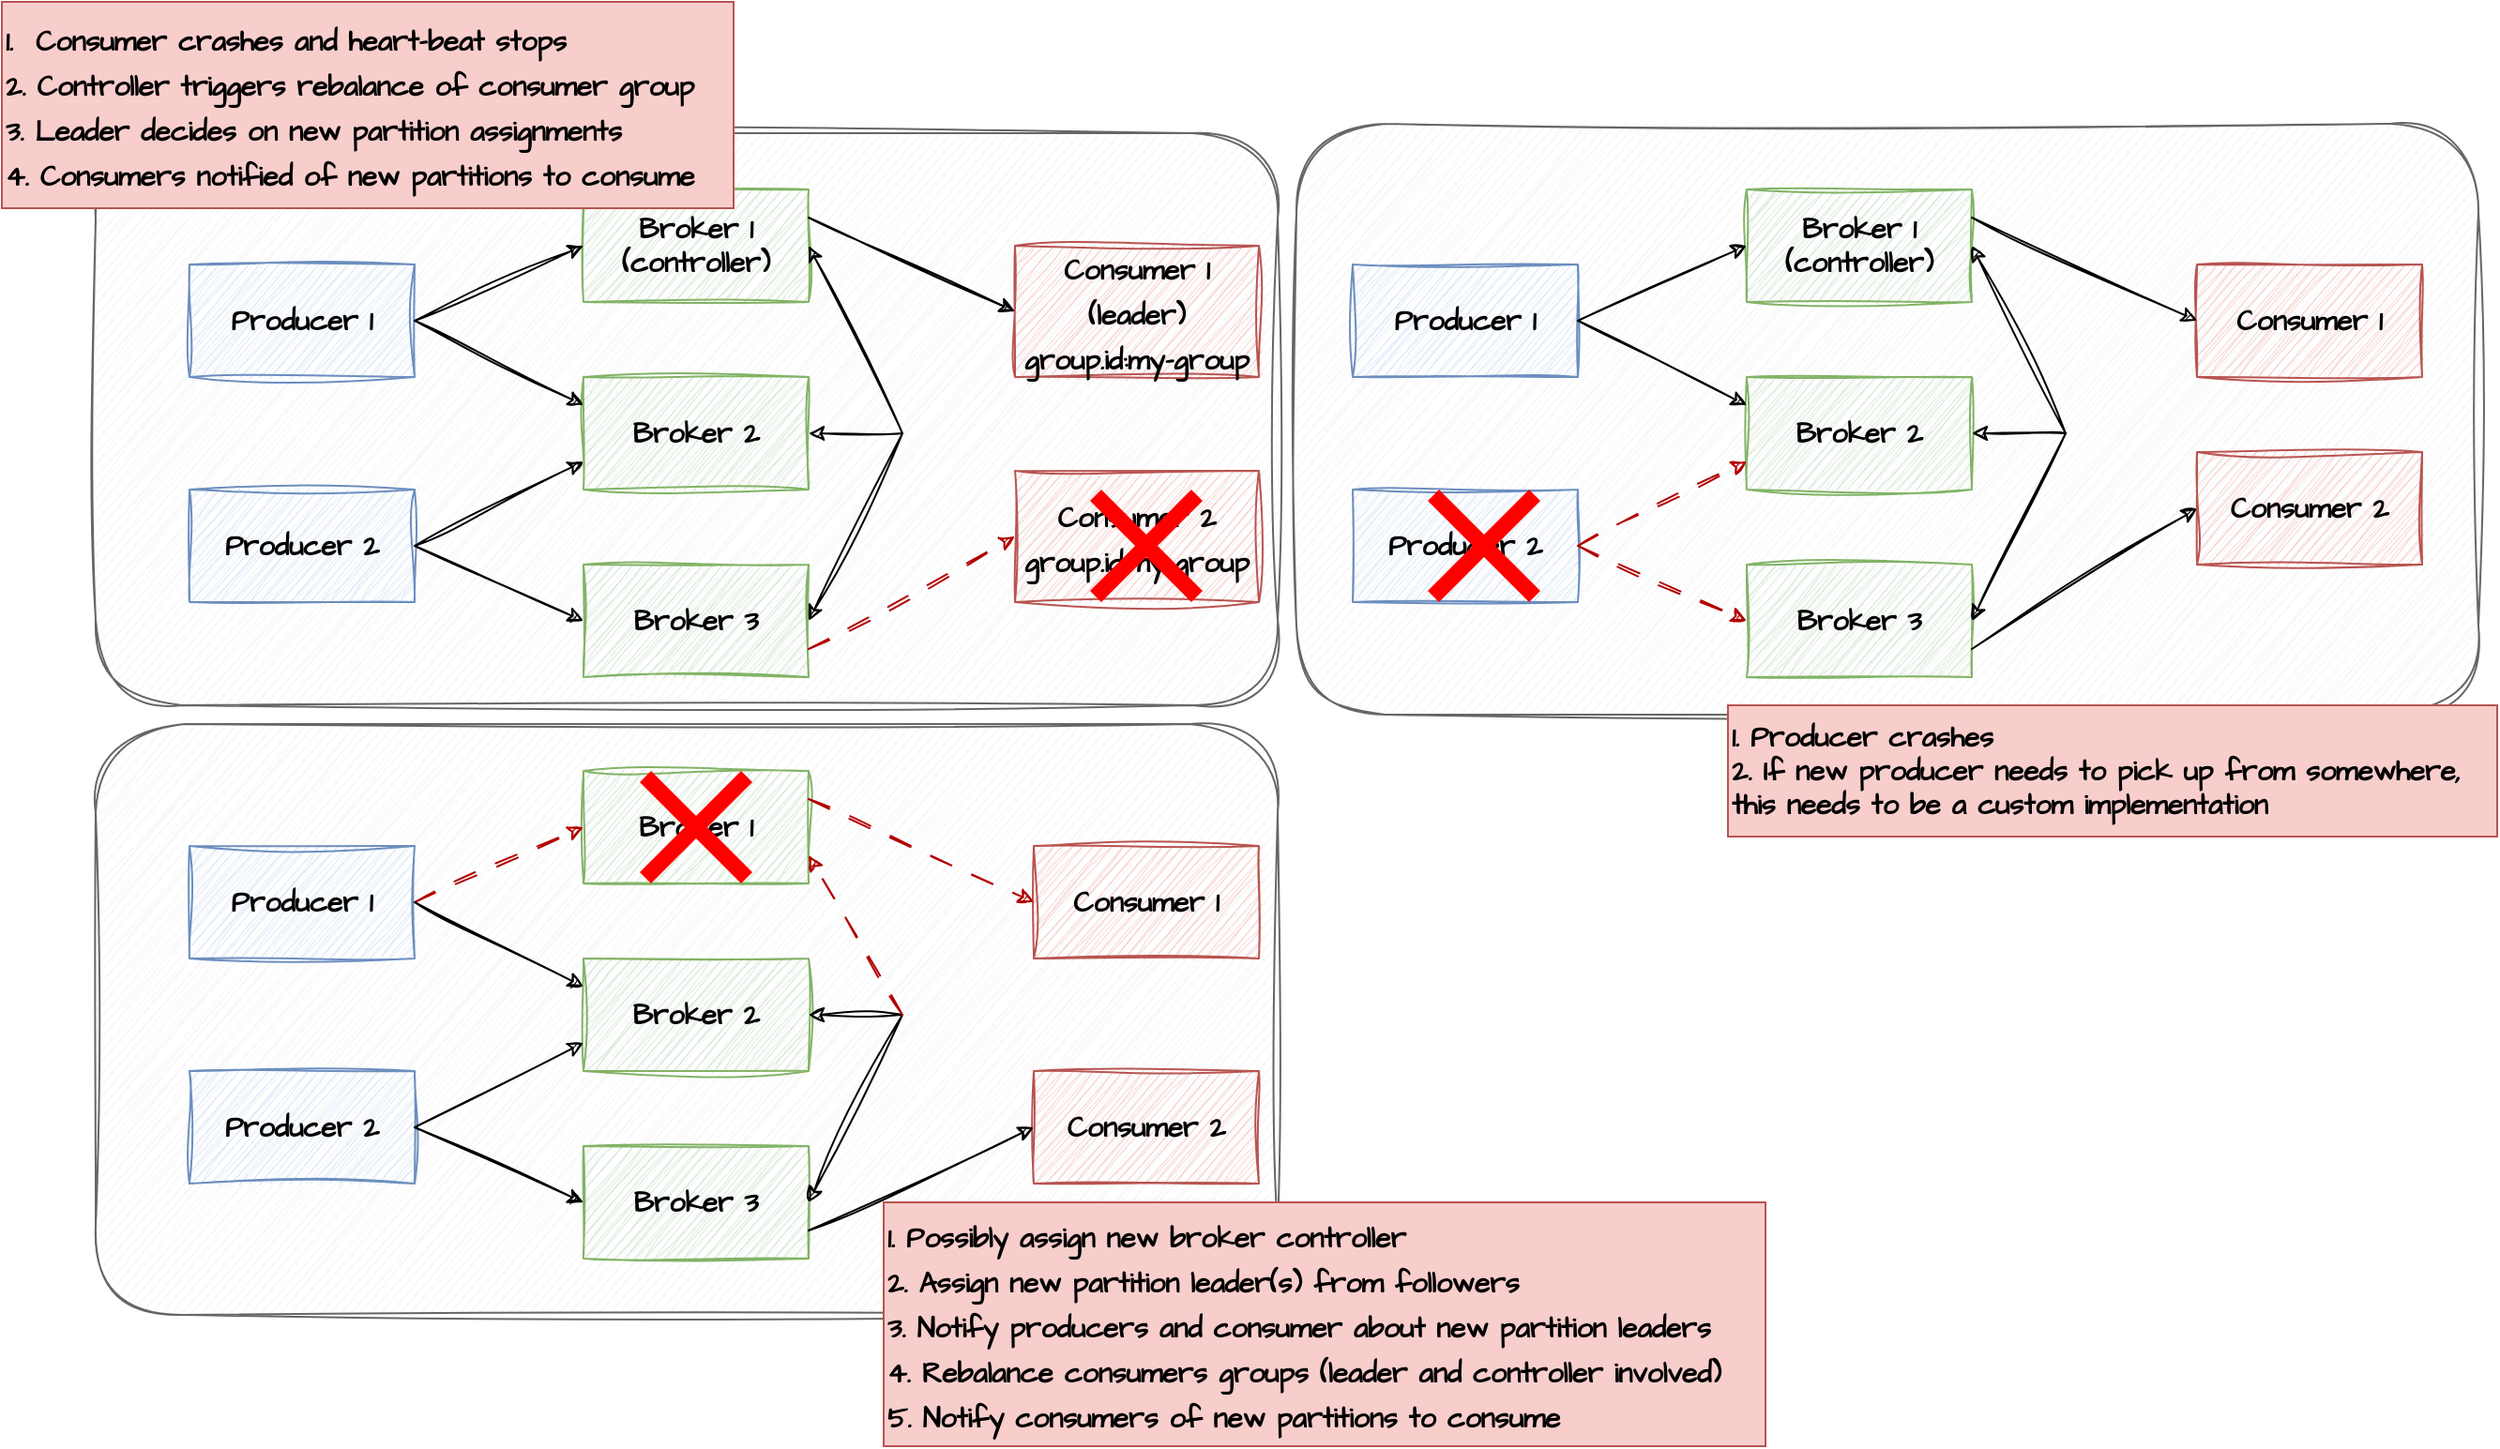 <mxfile version="22.0.0" type="device">
  <diagram name="Page-1" id="ccVdT37PHPLfApWJPaPd">
    <mxGraphModel dx="1032" dy="603" grid="1" gridSize="10" guides="1" tooltips="1" connect="1" arrows="1" fold="1" page="1" pageScale="1" pageWidth="827" pageHeight="1169" math="0" shadow="0">
      <root>
        <mxCell id="0" />
        <mxCell id="1" parent="0" />
        <mxCell id="oWwewl5eWdt6SzBDqWbW-80" value="" style="rounded=1;whiteSpace=wrap;html=1;sketch=1;hachureGap=4;jiggle=2;curveFitting=1;fontFamily=Architects Daughter;fontSource=https%3A%2F%2Ffonts.googleapis.com%2Fcss%3Ffamily%3DArchitects%2BDaughter;fontSize=20;fillColor=#f5f5f5;fontColor=#333333;strokeColor=#666666;" parent="1" vertex="1">
          <mxGeometry x="730" y="205" width="630" height="315" as="geometry" />
        </mxCell>
        <mxCell id="oWwewl5eWdt6SzBDqWbW-79" value="" style="rounded=1;whiteSpace=wrap;html=1;sketch=1;hachureGap=4;jiggle=2;curveFitting=1;fontFamily=Architects Daughter;fontSource=https%3A%2F%2Ffonts.googleapis.com%2Fcss%3Ffamily%3DArchitects%2BDaughter;fontSize=20;fillColor=#f5f5f5;fontColor=#333333;strokeColor=#666666;" parent="1" vertex="1">
          <mxGeometry x="90" y="210" width="630" height="305" as="geometry" />
        </mxCell>
        <mxCell id="oWwewl5eWdt6SzBDqWbW-78" value="" style="rounded=1;whiteSpace=wrap;html=1;sketch=1;hachureGap=4;jiggle=2;curveFitting=1;fontFamily=Architects Daughter;fontSource=https%3A%2F%2Ffonts.googleapis.com%2Fcss%3Ffamily%3DArchitects%2BDaughter;fontSize=20;fillColor=#f5f5f5;fontColor=#333333;strokeColor=#666666;" parent="1" vertex="1">
          <mxGeometry x="90" y="525" width="630" height="315" as="geometry" />
        </mxCell>
        <mxCell id="oWwewl5eWdt6SzBDqWbW-1" value="Broker 1&lt;br style=&quot;font-size: 15px;&quot;&gt;(controller)" style="rounded=0;whiteSpace=wrap;html=1;sketch=1;hachureGap=4;jiggle=2;curveFitting=1;fontFamily=Architects Daughter;fontSource=https%3A%2F%2Ffonts.googleapis.com%2Fcss%3Ffamily%3DArchitects%2BDaughter;fontSize=15;fontStyle=1;fillColor=#d5e8d4;strokeColor=#82b366;" parent="1" vertex="1">
          <mxGeometry x="350" y="240" width="120" height="60" as="geometry" />
        </mxCell>
        <mxCell id="oWwewl5eWdt6SzBDqWbW-2" value="Broker 2" style="rounded=0;whiteSpace=wrap;html=1;sketch=1;hachureGap=4;jiggle=2;curveFitting=1;fontFamily=Architects Daughter;fontSource=https%3A%2F%2Ffonts.googleapis.com%2Fcss%3Ffamily%3DArchitects%2BDaughter;fontSize=15;fontStyle=1;fillColor=#d5e8d4;strokeColor=#82b366;" parent="1" vertex="1">
          <mxGeometry x="350" y="340" width="120" height="60" as="geometry" />
        </mxCell>
        <mxCell id="oWwewl5eWdt6SzBDqWbW-3" value="Broker 3" style="rounded=0;whiteSpace=wrap;html=1;sketch=1;hachureGap=4;jiggle=2;curveFitting=1;fontFamily=Architects Daughter;fontSource=https%3A%2F%2Ffonts.googleapis.com%2Fcss%3Ffamily%3DArchitects%2BDaughter;fontSize=15;fontStyle=1;fillColor=#d5e8d4;strokeColor=#82b366;" parent="1" vertex="1">
          <mxGeometry x="350" y="440" width="120" height="60" as="geometry" />
        </mxCell>
        <mxCell id="oWwewl5eWdt6SzBDqWbW-8" value="" style="endArrow=classic;startArrow=classic;html=1;rounded=0;sketch=1;hachureGap=4;jiggle=2;curveFitting=1;fontFamily=Architects Daughter;fontSource=https%3A%2F%2Ffonts.googleapis.com%2Fcss%3Ffamily%3DArchitects%2BDaughter;fontSize=16;entryX=1;entryY=0.5;entryDx=0;entryDy=0;exitX=1;exitY=0.5;exitDx=0;exitDy=0;" parent="1" source="oWwewl5eWdt6SzBDqWbW-3" target="oWwewl5eWdt6SzBDqWbW-1" edge="1">
          <mxGeometry width="50" height="50" relative="1" as="geometry">
            <mxPoint x="390" y="340" as="sourcePoint" />
            <mxPoint x="440" y="290" as="targetPoint" />
            <Array as="points">
              <mxPoint x="520" y="370" />
            </Array>
          </mxGeometry>
        </mxCell>
        <mxCell id="oWwewl5eWdt6SzBDqWbW-9" value="" style="endArrow=classic;html=1;rounded=0;sketch=1;hachureGap=4;jiggle=2;curveFitting=1;fontFamily=Architects Daughter;fontSource=https%3A%2F%2Ffonts.googleapis.com%2Fcss%3Ffamily%3DArchitects%2BDaughter;fontSize=16;entryX=1;entryY=0.5;entryDx=0;entryDy=0;" parent="1" target="oWwewl5eWdt6SzBDqWbW-2" edge="1">
          <mxGeometry width="50" height="50" relative="1" as="geometry">
            <mxPoint x="520" y="370" as="sourcePoint" />
            <mxPoint x="440" y="290" as="targetPoint" />
          </mxGeometry>
        </mxCell>
        <mxCell id="oWwewl5eWdt6SzBDqWbW-10" value="&lt;b style=&quot;font-size: 15px;&quot;&gt;Producer 1&lt;/b&gt;" style="rounded=0;whiteSpace=wrap;html=1;sketch=1;hachureGap=4;jiggle=2;curveFitting=1;fontFamily=Architects Daughter;fontSource=https%3A%2F%2Ffonts.googleapis.com%2Fcss%3Ffamily%3DArchitects%2BDaughter;fontSize=15;fillColor=#dae8fc;strokeColor=#6c8ebf;" parent="1" vertex="1">
          <mxGeometry x="140" y="280" width="120" height="60" as="geometry" />
        </mxCell>
        <mxCell id="oWwewl5eWdt6SzBDqWbW-11" value="&lt;b style=&quot;font-size: 15px;&quot;&gt;Producer 2&lt;/b&gt;" style="rounded=0;whiteSpace=wrap;html=1;sketch=1;hachureGap=4;jiggle=2;curveFitting=1;fontFamily=Architects Daughter;fontSource=https%3A%2F%2Ffonts.googleapis.com%2Fcss%3Ffamily%3DArchitects%2BDaughter;fontSize=15;fillColor=#dae8fc;strokeColor=#6c8ebf;" parent="1" vertex="1">
          <mxGeometry x="140" y="400" width="120" height="60" as="geometry" />
        </mxCell>
        <mxCell id="oWwewl5eWdt6SzBDqWbW-12" value="&lt;b style=&quot;font-size: 15px;&quot;&gt;Consumer 1&lt;br&gt;(leader)&lt;br&gt;group.id:my-group&lt;br&gt;&lt;/b&gt;" style="rounded=0;whiteSpace=wrap;html=1;sketch=1;hachureGap=4;jiggle=2;curveFitting=1;fontFamily=Architects Daughter;fontSource=https%3A%2F%2Ffonts.googleapis.com%2Fcss%3Ffamily%3DArchitects%2BDaughter;fontSize=20;fillColor=#f8cecc;strokeColor=#b85450;" parent="1" vertex="1">
          <mxGeometry x="580" y="270" width="130" height="70" as="geometry" />
        </mxCell>
        <mxCell id="oWwewl5eWdt6SzBDqWbW-13" value="&lt;span style=&quot;border-color: var(--border-color); font-size: 15px;&quot;&gt;Consumer 2&lt;br style=&quot;border-color: var(--border-color);&quot;&gt;group.id:my-group&lt;/span&gt;" style="rounded=0;whiteSpace=wrap;html=1;sketch=1;hachureGap=4;jiggle=2;curveFitting=1;fontFamily=Architects Daughter;fontSource=https%3A%2F%2Ffonts.googleapis.com%2Fcss%3Ffamily%3DArchitects%2BDaughter;fontSize=20;fillColor=#f8cecc;strokeColor=#b85450;fontStyle=1" parent="1" vertex="1">
          <mxGeometry x="580" y="390" width="130" height="70" as="geometry" />
        </mxCell>
        <mxCell id="oWwewl5eWdt6SzBDqWbW-15" value="" style="endArrow=classic;html=1;rounded=0;sketch=1;hachureGap=4;jiggle=2;curveFitting=1;fontFamily=Architects Daughter;fontSource=https%3A%2F%2Ffonts.googleapis.com%2Fcss%3Ffamily%3DArchitects%2BDaughter;fontSize=16;exitX=1;exitY=0.5;exitDx=0;exitDy=0;entryX=0;entryY=0.5;entryDx=0;entryDy=0;" parent="1" source="oWwewl5eWdt6SzBDqWbW-10" target="oWwewl5eWdt6SzBDqWbW-1" edge="1">
          <mxGeometry width="50" height="50" relative="1" as="geometry">
            <mxPoint x="390" y="340" as="sourcePoint" />
            <mxPoint x="440" y="290" as="targetPoint" />
          </mxGeometry>
        </mxCell>
        <mxCell id="oWwewl5eWdt6SzBDqWbW-16" value="" style="endArrow=classic;html=1;rounded=0;sketch=1;hachureGap=4;jiggle=2;curveFitting=1;fontFamily=Architects Daughter;fontSource=https%3A%2F%2Ffonts.googleapis.com%2Fcss%3Ffamily%3DArchitects%2BDaughter;fontSize=16;exitX=1;exitY=0.5;exitDx=0;exitDy=0;entryX=0;entryY=0.25;entryDx=0;entryDy=0;" parent="1" source="oWwewl5eWdt6SzBDqWbW-10" target="oWwewl5eWdt6SzBDqWbW-2" edge="1">
          <mxGeometry width="50" height="50" relative="1" as="geometry">
            <mxPoint x="390" y="340" as="sourcePoint" />
            <mxPoint x="440" y="290" as="targetPoint" />
          </mxGeometry>
        </mxCell>
        <mxCell id="oWwewl5eWdt6SzBDqWbW-17" value="" style="endArrow=classic;html=1;rounded=0;sketch=1;hachureGap=4;jiggle=2;curveFitting=1;fontFamily=Architects Daughter;fontSource=https%3A%2F%2Ffonts.googleapis.com%2Fcss%3Ffamily%3DArchitects%2BDaughter;fontSize=16;exitX=1;exitY=0.5;exitDx=0;exitDy=0;entryX=0;entryY=0.75;entryDx=0;entryDy=0;" parent="1" source="oWwewl5eWdt6SzBDqWbW-11" target="oWwewl5eWdt6SzBDqWbW-2" edge="1">
          <mxGeometry width="50" height="50" relative="1" as="geometry">
            <mxPoint x="390" y="340" as="sourcePoint" />
            <mxPoint x="440" y="290" as="targetPoint" />
          </mxGeometry>
        </mxCell>
        <mxCell id="oWwewl5eWdt6SzBDqWbW-18" value="" style="endArrow=classic;html=1;rounded=0;sketch=1;hachureGap=4;jiggle=2;curveFitting=1;fontFamily=Architects Daughter;fontSource=https%3A%2F%2Ffonts.googleapis.com%2Fcss%3Ffamily%3DArchitects%2BDaughter;fontSize=16;entryX=0;entryY=0.5;entryDx=0;entryDy=0;" parent="1" target="oWwewl5eWdt6SzBDqWbW-3" edge="1">
          <mxGeometry width="50" height="50" relative="1" as="geometry">
            <mxPoint x="260" y="430" as="sourcePoint" />
            <mxPoint x="440" y="290" as="targetPoint" />
          </mxGeometry>
        </mxCell>
        <mxCell id="oWwewl5eWdt6SzBDqWbW-19" value="" style="endArrow=classic;html=1;rounded=0;sketch=1;hachureGap=4;jiggle=2;curveFitting=1;fontFamily=Architects Daughter;fontSource=https%3A%2F%2Ffonts.googleapis.com%2Fcss%3Ffamily%3DArchitects%2BDaughter;fontSize=16;exitX=1;exitY=0.25;exitDx=0;exitDy=0;entryX=0;entryY=0.5;entryDx=0;entryDy=0;" parent="1" source="oWwewl5eWdt6SzBDqWbW-1" target="oWwewl5eWdt6SzBDqWbW-12" edge="1">
          <mxGeometry width="50" height="50" relative="1" as="geometry">
            <mxPoint x="390" y="340" as="sourcePoint" />
            <mxPoint x="440" y="290" as="targetPoint" />
          </mxGeometry>
        </mxCell>
        <mxCell id="oWwewl5eWdt6SzBDqWbW-20" value="" style="endArrow=classic;html=1;rounded=0;sketch=1;hachureGap=4;jiggle=2;curveFitting=1;fontFamily=Architects Daughter;fontSource=https%3A%2F%2Ffonts.googleapis.com%2Fcss%3Ffamily%3DArchitects%2BDaughter;fontSize=16;exitX=1;exitY=0.75;exitDx=0;exitDy=0;entryX=0;entryY=0.5;entryDx=0;entryDy=0;fillColor=#e51400;strokeColor=#B20000;dashed=1;dashPattern=12 12;" parent="1" source="oWwewl5eWdt6SzBDqWbW-3" target="oWwewl5eWdt6SzBDqWbW-13" edge="1">
          <mxGeometry width="50" height="50" relative="1" as="geometry">
            <mxPoint x="390" y="340" as="sourcePoint" />
            <mxPoint x="440" y="290" as="targetPoint" />
          </mxGeometry>
        </mxCell>
        <mxCell id="oWwewl5eWdt6SzBDqWbW-23" value="Broker 1" style="rounded=0;whiteSpace=wrap;html=1;sketch=1;hachureGap=4;jiggle=2;curveFitting=1;fontFamily=Architects Daughter;fontSource=https%3A%2F%2Ffonts.googleapis.com%2Fcss%3Ffamily%3DArchitects%2BDaughter;fontSize=15;fontStyle=1;fillColor=#d5e8d4;strokeColor=#82b366;" parent="1" vertex="1">
          <mxGeometry x="350" y="550" width="120" height="60" as="geometry" />
        </mxCell>
        <mxCell id="oWwewl5eWdt6SzBDqWbW-24" value="Broker 2" style="rounded=0;whiteSpace=wrap;html=1;sketch=1;hachureGap=4;jiggle=2;curveFitting=1;fontFamily=Architects Daughter;fontSource=https%3A%2F%2Ffonts.googleapis.com%2Fcss%3Ffamily%3DArchitects%2BDaughter;fontSize=15;fontStyle=1;fillColor=#d5e8d4;strokeColor=#82b366;" parent="1" vertex="1">
          <mxGeometry x="350" y="650" width="120" height="60" as="geometry" />
        </mxCell>
        <mxCell id="oWwewl5eWdt6SzBDqWbW-25" value="Broker 3" style="rounded=0;whiteSpace=wrap;html=1;sketch=1;hachureGap=4;jiggle=2;curveFitting=1;fontFamily=Architects Daughter;fontSource=https%3A%2F%2Ffonts.googleapis.com%2Fcss%3Ffamily%3DArchitects%2BDaughter;fontSize=15;fontStyle=1;fillColor=#d5e8d4;strokeColor=#82b366;" parent="1" vertex="1">
          <mxGeometry x="350" y="750" width="120" height="60" as="geometry" />
        </mxCell>
        <mxCell id="oWwewl5eWdt6SzBDqWbW-27" value="" style="endArrow=classic;html=1;rounded=0;sketch=1;hachureGap=4;jiggle=2;curveFitting=1;fontFamily=Architects Daughter;fontSource=https%3A%2F%2Ffonts.googleapis.com%2Fcss%3Ffamily%3DArchitects%2BDaughter;fontSize=16;entryX=1;entryY=0.5;entryDx=0;entryDy=0;exitX=1;exitY=0.5;exitDx=0;exitDy=0;startArrow=classic;startFill=1;" parent="1" source="oWwewl5eWdt6SzBDqWbW-25" target="oWwewl5eWdt6SzBDqWbW-24" edge="1">
          <mxGeometry width="50" height="50" relative="1" as="geometry">
            <mxPoint x="520" y="680" as="sourcePoint" />
            <mxPoint x="440" y="600" as="targetPoint" />
            <Array as="points">
              <mxPoint x="520" y="680" />
            </Array>
          </mxGeometry>
        </mxCell>
        <mxCell id="oWwewl5eWdt6SzBDqWbW-28" value="&lt;b style=&quot;font-size: 15px;&quot;&gt;Producer 1&lt;/b&gt;" style="rounded=0;whiteSpace=wrap;html=1;sketch=1;hachureGap=4;jiggle=2;curveFitting=1;fontFamily=Architects Daughter;fontSource=https%3A%2F%2Ffonts.googleapis.com%2Fcss%3Ffamily%3DArchitects%2BDaughter;fontSize=15;fillColor=#dae8fc;strokeColor=#6c8ebf;" parent="1" vertex="1">
          <mxGeometry x="140" y="590" width="120" height="60" as="geometry" />
        </mxCell>
        <mxCell id="oWwewl5eWdt6SzBDqWbW-29" value="&lt;b style=&quot;font-size: 15px;&quot;&gt;Producer 2&lt;/b&gt;" style="rounded=0;whiteSpace=wrap;html=1;sketch=1;hachureGap=4;jiggle=2;curveFitting=1;fontFamily=Architects Daughter;fontSource=https%3A%2F%2Ffonts.googleapis.com%2Fcss%3Ffamily%3DArchitects%2BDaughter;fontSize=15;fillColor=#dae8fc;strokeColor=#6c8ebf;" parent="1" vertex="1">
          <mxGeometry x="140" y="710" width="120" height="60" as="geometry" />
        </mxCell>
        <mxCell id="oWwewl5eWdt6SzBDqWbW-30" value="&lt;b style=&quot;font-size: 15px;&quot;&gt;Consumer 1&lt;/b&gt;" style="rounded=0;whiteSpace=wrap;html=1;sketch=1;hachureGap=4;jiggle=2;curveFitting=1;fontFamily=Architects Daughter;fontSource=https%3A%2F%2Ffonts.googleapis.com%2Fcss%3Ffamily%3DArchitects%2BDaughter;fontSize=15;fillColor=#f8cecc;strokeColor=#b85450;" parent="1" vertex="1">
          <mxGeometry x="590" y="590" width="120" height="60" as="geometry" />
        </mxCell>
        <mxCell id="oWwewl5eWdt6SzBDqWbW-31" value="&lt;b style=&quot;font-size: 15px;&quot;&gt;Consumer 2&lt;/b&gt;" style="rounded=0;whiteSpace=wrap;html=1;sketch=1;hachureGap=4;jiggle=2;curveFitting=1;fontFamily=Architects Daughter;fontSource=https%3A%2F%2Ffonts.googleapis.com%2Fcss%3Ffamily%3DArchitects%2BDaughter;fontSize=15;fillColor=#f8cecc;strokeColor=#b85450;" parent="1" vertex="1">
          <mxGeometry x="590" y="710" width="120" height="60" as="geometry" />
        </mxCell>
        <mxCell id="oWwewl5eWdt6SzBDqWbW-32" value="" style="endArrow=classic;html=1;rounded=0;sketch=1;hachureGap=4;jiggle=2;curveFitting=1;fontFamily=Architects Daughter;fontSource=https%3A%2F%2Ffonts.googleapis.com%2Fcss%3Ffamily%3DArchitects%2BDaughter;fontSize=16;exitX=1;exitY=0.5;exitDx=0;exitDy=0;entryX=0;entryY=0.5;entryDx=0;entryDy=0;dashed=1;dashPattern=12 12;fillColor=#e51400;strokeColor=#B20000;" parent="1" source="oWwewl5eWdt6SzBDqWbW-28" target="oWwewl5eWdt6SzBDqWbW-23" edge="1">
          <mxGeometry width="50" height="50" relative="1" as="geometry">
            <mxPoint x="390" y="650" as="sourcePoint" />
            <mxPoint x="440" y="600" as="targetPoint" />
          </mxGeometry>
        </mxCell>
        <mxCell id="oWwewl5eWdt6SzBDqWbW-33" value="" style="endArrow=classic;html=1;rounded=0;sketch=1;hachureGap=4;jiggle=2;curveFitting=1;fontFamily=Architects Daughter;fontSource=https%3A%2F%2Ffonts.googleapis.com%2Fcss%3Ffamily%3DArchitects%2BDaughter;fontSize=16;exitX=1;exitY=0.5;exitDx=0;exitDy=0;entryX=0;entryY=0.25;entryDx=0;entryDy=0;" parent="1" source="oWwewl5eWdt6SzBDqWbW-28" target="oWwewl5eWdt6SzBDqWbW-24" edge="1">
          <mxGeometry width="50" height="50" relative="1" as="geometry">
            <mxPoint x="390" y="650" as="sourcePoint" />
            <mxPoint x="440" y="600" as="targetPoint" />
          </mxGeometry>
        </mxCell>
        <mxCell id="oWwewl5eWdt6SzBDqWbW-34" value="" style="endArrow=classic;html=1;rounded=0;sketch=1;hachureGap=4;jiggle=2;curveFitting=1;fontFamily=Architects Daughter;fontSource=https%3A%2F%2Ffonts.googleapis.com%2Fcss%3Ffamily%3DArchitects%2BDaughter;fontSize=16;exitX=1;exitY=0.5;exitDx=0;exitDy=0;entryX=0;entryY=0.75;entryDx=0;entryDy=0;" parent="1" source="oWwewl5eWdt6SzBDqWbW-29" target="oWwewl5eWdt6SzBDqWbW-24" edge="1">
          <mxGeometry width="50" height="50" relative="1" as="geometry">
            <mxPoint x="390" y="650" as="sourcePoint" />
            <mxPoint x="440" y="600" as="targetPoint" />
          </mxGeometry>
        </mxCell>
        <mxCell id="oWwewl5eWdt6SzBDqWbW-35" value="" style="endArrow=classic;html=1;rounded=0;sketch=1;hachureGap=4;jiggle=2;curveFitting=1;fontFamily=Architects Daughter;fontSource=https%3A%2F%2Ffonts.googleapis.com%2Fcss%3Ffamily%3DArchitects%2BDaughter;fontSize=16;entryX=0;entryY=0.5;entryDx=0;entryDy=0;" parent="1" target="oWwewl5eWdt6SzBDqWbW-25" edge="1">
          <mxGeometry width="50" height="50" relative="1" as="geometry">
            <mxPoint x="260" y="740" as="sourcePoint" />
            <mxPoint x="440" y="600" as="targetPoint" />
          </mxGeometry>
        </mxCell>
        <mxCell id="oWwewl5eWdt6SzBDqWbW-36" value="" style="endArrow=classic;html=1;rounded=0;sketch=1;hachureGap=4;jiggle=2;curveFitting=1;fontFamily=Architects Daughter;fontSource=https%3A%2F%2Ffonts.googleapis.com%2Fcss%3Ffamily%3DArchitects%2BDaughter;fontSize=16;exitX=1;exitY=0.25;exitDx=0;exitDy=0;entryX=0;entryY=0.5;entryDx=0;entryDy=0;dashed=1;dashPattern=12 12;fillColor=#e51400;strokeColor=#B20000;" parent="1" source="oWwewl5eWdt6SzBDqWbW-23" target="oWwewl5eWdt6SzBDqWbW-30" edge="1">
          <mxGeometry width="50" height="50" relative="1" as="geometry">
            <mxPoint x="390" y="650" as="sourcePoint" />
            <mxPoint x="440" y="600" as="targetPoint" />
          </mxGeometry>
        </mxCell>
        <mxCell id="oWwewl5eWdt6SzBDqWbW-37" value="" style="endArrow=classic;html=1;rounded=0;sketch=1;hachureGap=4;jiggle=2;curveFitting=1;fontFamily=Architects Daughter;fontSource=https%3A%2F%2Ffonts.googleapis.com%2Fcss%3Ffamily%3DArchitects%2BDaughter;fontSize=16;exitX=1;exitY=0.75;exitDx=0;exitDy=0;entryX=0;entryY=0.5;entryDx=0;entryDy=0;" parent="1" source="oWwewl5eWdt6SzBDqWbW-25" target="oWwewl5eWdt6SzBDqWbW-31" edge="1">
          <mxGeometry width="50" height="50" relative="1" as="geometry">
            <mxPoint x="390" y="650" as="sourcePoint" />
            <mxPoint x="440" y="600" as="targetPoint" />
          </mxGeometry>
        </mxCell>
        <mxCell id="oWwewl5eWdt6SzBDqWbW-38" value="" style="shape=mxgraph.mockup.markup.redX;fillColor=#ff0000;html=1;shadow=0;whiteSpace=wrap;strokeColor=none;hachureGap=4;fontFamily=Architects Daughter;fontSource=https%3A%2F%2Ffonts.googleapis.com%2Fcss%3Ffamily%3DArchitects%2BDaughter;fontSize=20;" parent="1" vertex="1">
          <mxGeometry x="380" y="550" width="60" height="60" as="geometry" />
        </mxCell>
        <mxCell id="oWwewl5eWdt6SzBDqWbW-41" value="" style="endArrow=classic;html=1;rounded=0;sketch=1;hachureGap=4;jiggle=2;curveFitting=1;fontFamily=Architects Daughter;fontSource=https%3A%2F%2Ffonts.googleapis.com%2Fcss%3Ffamily%3DArchitects%2BDaughter;fontSize=16;entryX=1;entryY=0.75;entryDx=0;entryDy=0;fillColor=#e51400;strokeColor=#B20000;dashed=1;dashPattern=12 12;" parent="1" target="oWwewl5eWdt6SzBDqWbW-23" edge="1">
          <mxGeometry width="50" height="50" relative="1" as="geometry">
            <mxPoint x="520" y="680" as="sourcePoint" />
            <mxPoint x="440" y="490" as="targetPoint" />
          </mxGeometry>
        </mxCell>
        <mxCell id="oWwewl5eWdt6SzBDqWbW-45" value="Broker 1&lt;br style=&quot;font-size: 15px;&quot;&gt;(controller)" style="rounded=0;whiteSpace=wrap;html=1;sketch=1;hachureGap=4;jiggle=2;curveFitting=1;fontFamily=Architects Daughter;fontSource=https%3A%2F%2Ffonts.googleapis.com%2Fcss%3Ffamily%3DArchitects%2BDaughter;fontSize=15;fontStyle=1;fillColor=#d5e8d4;strokeColor=#82b366;" parent="1" vertex="1">
          <mxGeometry x="970" y="240" width="120" height="60" as="geometry" />
        </mxCell>
        <mxCell id="oWwewl5eWdt6SzBDqWbW-46" value="Broker 2" style="rounded=0;whiteSpace=wrap;html=1;sketch=1;hachureGap=4;jiggle=2;curveFitting=1;fontFamily=Architects Daughter;fontSource=https%3A%2F%2Ffonts.googleapis.com%2Fcss%3Ffamily%3DArchitects%2BDaughter;fontSize=15;fontStyle=1;fillColor=#d5e8d4;strokeColor=#82b366;" parent="1" vertex="1">
          <mxGeometry x="970" y="340" width="120" height="60" as="geometry" />
        </mxCell>
        <mxCell id="oWwewl5eWdt6SzBDqWbW-47" value="Broker 3" style="rounded=0;whiteSpace=wrap;html=1;sketch=1;hachureGap=4;jiggle=2;curveFitting=1;fontFamily=Architects Daughter;fontSource=https%3A%2F%2Ffonts.googleapis.com%2Fcss%3Ffamily%3DArchitects%2BDaughter;fontSize=15;fontStyle=1;fillColor=#d5e8d4;strokeColor=#82b366;" parent="1" vertex="1">
          <mxGeometry x="970" y="440" width="120" height="60" as="geometry" />
        </mxCell>
        <mxCell id="oWwewl5eWdt6SzBDqWbW-48" value="" style="endArrow=classic;startArrow=classic;html=1;rounded=0;sketch=1;hachureGap=4;jiggle=2;curveFitting=1;fontFamily=Architects Daughter;fontSource=https%3A%2F%2Ffonts.googleapis.com%2Fcss%3Ffamily%3DArchitects%2BDaughter;fontSize=16;entryX=1;entryY=0.5;entryDx=0;entryDy=0;exitX=1;exitY=0.5;exitDx=0;exitDy=0;" parent="1" source="oWwewl5eWdt6SzBDqWbW-47" target="oWwewl5eWdt6SzBDqWbW-45" edge="1">
          <mxGeometry width="50" height="50" relative="1" as="geometry">
            <mxPoint x="1010" y="340" as="sourcePoint" />
            <mxPoint x="1060" y="290" as="targetPoint" />
            <Array as="points">
              <mxPoint x="1140" y="370" />
            </Array>
          </mxGeometry>
        </mxCell>
        <mxCell id="oWwewl5eWdt6SzBDqWbW-49" value="" style="endArrow=classic;html=1;rounded=0;sketch=1;hachureGap=4;jiggle=2;curveFitting=1;fontFamily=Architects Daughter;fontSource=https%3A%2F%2Ffonts.googleapis.com%2Fcss%3Ffamily%3DArchitects%2BDaughter;fontSize=16;entryX=1;entryY=0.5;entryDx=0;entryDy=0;" parent="1" target="oWwewl5eWdt6SzBDqWbW-46" edge="1">
          <mxGeometry width="50" height="50" relative="1" as="geometry">
            <mxPoint x="1140" y="370" as="sourcePoint" />
            <mxPoint x="1060" y="290" as="targetPoint" />
          </mxGeometry>
        </mxCell>
        <mxCell id="oWwewl5eWdt6SzBDqWbW-50" value="&lt;b style=&quot;font-size: 15px;&quot;&gt;Producer 1&lt;/b&gt;" style="rounded=0;whiteSpace=wrap;html=1;sketch=1;hachureGap=4;jiggle=2;curveFitting=1;fontFamily=Architects Daughter;fontSource=https%3A%2F%2Ffonts.googleapis.com%2Fcss%3Ffamily%3DArchitects%2BDaughter;fontSize=15;fillColor=#dae8fc;strokeColor=#6c8ebf;" parent="1" vertex="1">
          <mxGeometry x="760" y="280" width="120" height="60" as="geometry" />
        </mxCell>
        <mxCell id="oWwewl5eWdt6SzBDqWbW-51" value="&lt;b style=&quot;font-size: 15px;&quot;&gt;Producer 2&lt;/b&gt;" style="rounded=0;whiteSpace=wrap;html=1;sketch=1;hachureGap=4;jiggle=2;curveFitting=1;fontFamily=Architects Daughter;fontSource=https%3A%2F%2Ffonts.googleapis.com%2Fcss%3Ffamily%3DArchitects%2BDaughter;fontSize=15;fillColor=#dae8fc;strokeColor=#6c8ebf;" parent="1" vertex="1">
          <mxGeometry x="760" y="400" width="120" height="60" as="geometry" />
        </mxCell>
        <mxCell id="oWwewl5eWdt6SzBDqWbW-52" value="&lt;b style=&quot;font-size: 15px;&quot;&gt;Consumer 1&lt;/b&gt;" style="rounded=0;whiteSpace=wrap;html=1;sketch=1;hachureGap=4;jiggle=2;curveFitting=1;fontFamily=Architects Daughter;fontSource=https%3A%2F%2Ffonts.googleapis.com%2Fcss%3Ffamily%3DArchitects%2BDaughter;fontSize=15;fillColor=#f8cecc;strokeColor=#b85450;" parent="1" vertex="1">
          <mxGeometry x="1210" y="280" width="120" height="60" as="geometry" />
        </mxCell>
        <mxCell id="oWwewl5eWdt6SzBDqWbW-53" value="&lt;b style=&quot;font-size: 15px;&quot;&gt;Consumer 2&lt;/b&gt;" style="rounded=0;whiteSpace=wrap;html=1;sketch=1;hachureGap=4;jiggle=2;curveFitting=1;fontFamily=Architects Daughter;fontSource=https%3A%2F%2Ffonts.googleapis.com%2Fcss%3Ffamily%3DArchitects%2BDaughter;fontSize=15;fillColor=#f8cecc;strokeColor=#b85450;" parent="1" vertex="1">
          <mxGeometry x="1210" y="380" width="120" height="60" as="geometry" />
        </mxCell>
        <mxCell id="oWwewl5eWdt6SzBDqWbW-54" value="" style="endArrow=classic;html=1;rounded=0;sketch=1;hachureGap=4;jiggle=2;curveFitting=1;fontFamily=Architects Daughter;fontSource=https%3A%2F%2Ffonts.googleapis.com%2Fcss%3Ffamily%3DArchitects%2BDaughter;fontSize=16;exitX=1;exitY=0.5;exitDx=0;exitDy=0;entryX=0;entryY=0.5;entryDx=0;entryDy=0;" parent="1" source="oWwewl5eWdt6SzBDqWbW-50" target="oWwewl5eWdt6SzBDqWbW-45" edge="1">
          <mxGeometry width="50" height="50" relative="1" as="geometry">
            <mxPoint x="1010" y="340" as="sourcePoint" />
            <mxPoint x="1060" y="290" as="targetPoint" />
          </mxGeometry>
        </mxCell>
        <mxCell id="oWwewl5eWdt6SzBDqWbW-55" value="" style="endArrow=classic;html=1;rounded=0;sketch=1;hachureGap=4;jiggle=2;curveFitting=1;fontFamily=Architects Daughter;fontSource=https%3A%2F%2Ffonts.googleapis.com%2Fcss%3Ffamily%3DArchitects%2BDaughter;fontSize=16;exitX=1;exitY=0.5;exitDx=0;exitDy=0;entryX=0;entryY=0.25;entryDx=0;entryDy=0;" parent="1" source="oWwewl5eWdt6SzBDqWbW-50" target="oWwewl5eWdt6SzBDqWbW-46" edge="1">
          <mxGeometry width="50" height="50" relative="1" as="geometry">
            <mxPoint x="1010" y="340" as="sourcePoint" />
            <mxPoint x="1060" y="290" as="targetPoint" />
          </mxGeometry>
        </mxCell>
        <mxCell id="oWwewl5eWdt6SzBDqWbW-56" value="" style="endArrow=classic;html=1;rounded=0;sketch=1;hachureGap=4;jiggle=2;curveFitting=1;fontFamily=Architects Daughter;fontSource=https%3A%2F%2Ffonts.googleapis.com%2Fcss%3Ffamily%3DArchitects%2BDaughter;fontSize=16;exitX=1;exitY=0.5;exitDx=0;exitDy=0;entryX=0;entryY=0.75;entryDx=0;entryDy=0;fillColor=#e51400;strokeColor=#B20000;dashed=1;dashPattern=12 12;" parent="1" source="oWwewl5eWdt6SzBDqWbW-51" target="oWwewl5eWdt6SzBDqWbW-46" edge="1">
          <mxGeometry width="50" height="50" relative="1" as="geometry">
            <mxPoint x="1010" y="340" as="sourcePoint" />
            <mxPoint x="1060" y="290" as="targetPoint" />
          </mxGeometry>
        </mxCell>
        <mxCell id="oWwewl5eWdt6SzBDqWbW-57" value="" style="endArrow=classic;html=1;rounded=0;sketch=1;hachureGap=4;jiggle=2;curveFitting=1;fontFamily=Architects Daughter;fontSource=https%3A%2F%2Ffonts.googleapis.com%2Fcss%3Ffamily%3DArchitects%2BDaughter;fontSize=16;entryX=0;entryY=0.5;entryDx=0;entryDy=0;dashed=1;dashPattern=12 12;fillColor=#e51400;strokeColor=#B20000;" parent="1" target="oWwewl5eWdt6SzBDqWbW-47" edge="1">
          <mxGeometry width="50" height="50" relative="1" as="geometry">
            <mxPoint x="880" y="430" as="sourcePoint" />
            <mxPoint x="1060" y="290" as="targetPoint" />
          </mxGeometry>
        </mxCell>
        <mxCell id="oWwewl5eWdt6SzBDqWbW-58" value="" style="endArrow=classic;html=1;rounded=0;sketch=1;hachureGap=4;jiggle=2;curveFitting=1;fontFamily=Architects Daughter;fontSource=https%3A%2F%2Ffonts.googleapis.com%2Fcss%3Ffamily%3DArchitects%2BDaughter;fontSize=16;exitX=1;exitY=0.25;exitDx=0;exitDy=0;entryX=0;entryY=0.5;entryDx=0;entryDy=0;" parent="1" source="oWwewl5eWdt6SzBDqWbW-45" target="oWwewl5eWdt6SzBDqWbW-52" edge="1">
          <mxGeometry width="50" height="50" relative="1" as="geometry">
            <mxPoint x="1010" y="340" as="sourcePoint" />
            <mxPoint x="1060" y="290" as="targetPoint" />
          </mxGeometry>
        </mxCell>
        <mxCell id="oWwewl5eWdt6SzBDqWbW-59" value="" style="endArrow=classic;html=1;rounded=0;sketch=1;hachureGap=4;jiggle=2;curveFitting=1;fontFamily=Architects Daughter;fontSource=https%3A%2F%2Ffonts.googleapis.com%2Fcss%3Ffamily%3DArchitects%2BDaughter;fontSize=16;exitX=1;exitY=0.75;exitDx=0;exitDy=0;entryX=0;entryY=0.5;entryDx=0;entryDy=0;" parent="1" source="oWwewl5eWdt6SzBDqWbW-47" target="oWwewl5eWdt6SzBDqWbW-53" edge="1">
          <mxGeometry width="50" height="50" relative="1" as="geometry">
            <mxPoint x="1010" y="340" as="sourcePoint" />
            <mxPoint x="1060" y="290" as="targetPoint" />
          </mxGeometry>
        </mxCell>
        <mxCell id="oWwewl5eWdt6SzBDqWbW-60" value="" style="shape=mxgraph.mockup.markup.redX;fillColor=#ff0000;html=1;shadow=0;whiteSpace=wrap;strokeColor=none;hachureGap=4;fontFamily=Architects Daughter;fontSource=https%3A%2F%2Ffonts.googleapis.com%2Fcss%3Ffamily%3DArchitects%2BDaughter;fontSize=20;" parent="1" vertex="1">
          <mxGeometry x="800" y="400" width="60" height="60" as="geometry" />
        </mxCell>
        <mxCell id="oWwewl5eWdt6SzBDqWbW-68" value="&lt;font style=&quot;font-size: 15px;&quot;&gt;1. Possibly assign new broker controller&lt;br&gt;2. Assign new partition leader(s) from followers&lt;br&gt;3. Notify producers and consumer about new partition leaders&lt;br&gt;4. Rebalance consumers groups (leader and controller involved)&lt;br&gt;5. Notify consumers of new partitions to consume&lt;/font&gt;" style="text;html=1;align=left;verticalAlign=middle;resizable=0;points=[];autosize=1;strokeColor=#b85450;fillColor=#f8cecc;fontSize=20;fontFamily=Architects Daughter;fontStyle=1;" parent="1" vertex="1">
          <mxGeometry x="510" y="780" width="470" height="130" as="geometry" />
        </mxCell>
        <mxCell id="oWwewl5eWdt6SzBDqWbW-70" value="1. Producer crashes&lt;br&gt;2. If new producer needs to pick up from somewhere, &lt;br&gt;this needs to be a custom implementation" style="text;html=1;align=left;verticalAlign=middle;resizable=0;points=[];autosize=1;fontSize=15;fontFamily=Architects Daughter;fontStyle=1;fillColor=#f8cecc;strokeColor=#b85450;rounded=1;arcSize=0;" parent="1" vertex="1">
          <mxGeometry x="960" y="515" width="410" height="70" as="geometry" />
        </mxCell>
        <mxCell id="oWwewl5eWdt6SzBDqWbW-71" value="" style="shape=mxgraph.mockup.markup.redX;fillColor=#ff0000;html=1;shadow=0;whiteSpace=wrap;strokeColor=none;hachureGap=4;fontFamily=Architects Daughter;fontSource=https%3A%2F%2Ffonts.googleapis.com%2Fcss%3Ffamily%3DArchitects%2BDaughter;fontSize=20;" parent="1" vertex="1">
          <mxGeometry x="620" y="400" width="60" height="60" as="geometry" />
        </mxCell>
        <mxCell id="oWwewl5eWdt6SzBDqWbW-77" value="&lt;font style=&quot;font-size: 15px;&quot;&gt;1.&amp;nbsp; Consumer crashes and heart-beat stops&lt;br&gt;2. Controller triggers rebalance of consumer group&lt;br&gt;3. Leader decides on new partition assignments&lt;br&gt;4. Consumers notified of new partitions to consume&lt;/font&gt;" style="text;html=1;align=left;verticalAlign=middle;resizable=0;points=[];autosize=1;fontSize=20;fontFamily=Architects Daughter;fontStyle=1;rounded=1;shadow=0;fillColor=#f8cecc;strokeColor=#b85450;arcSize=0;" parent="1" vertex="1">
          <mxGeometry x="40" y="140" width="390" height="110" as="geometry" />
        </mxCell>
      </root>
    </mxGraphModel>
  </diagram>
</mxfile>
